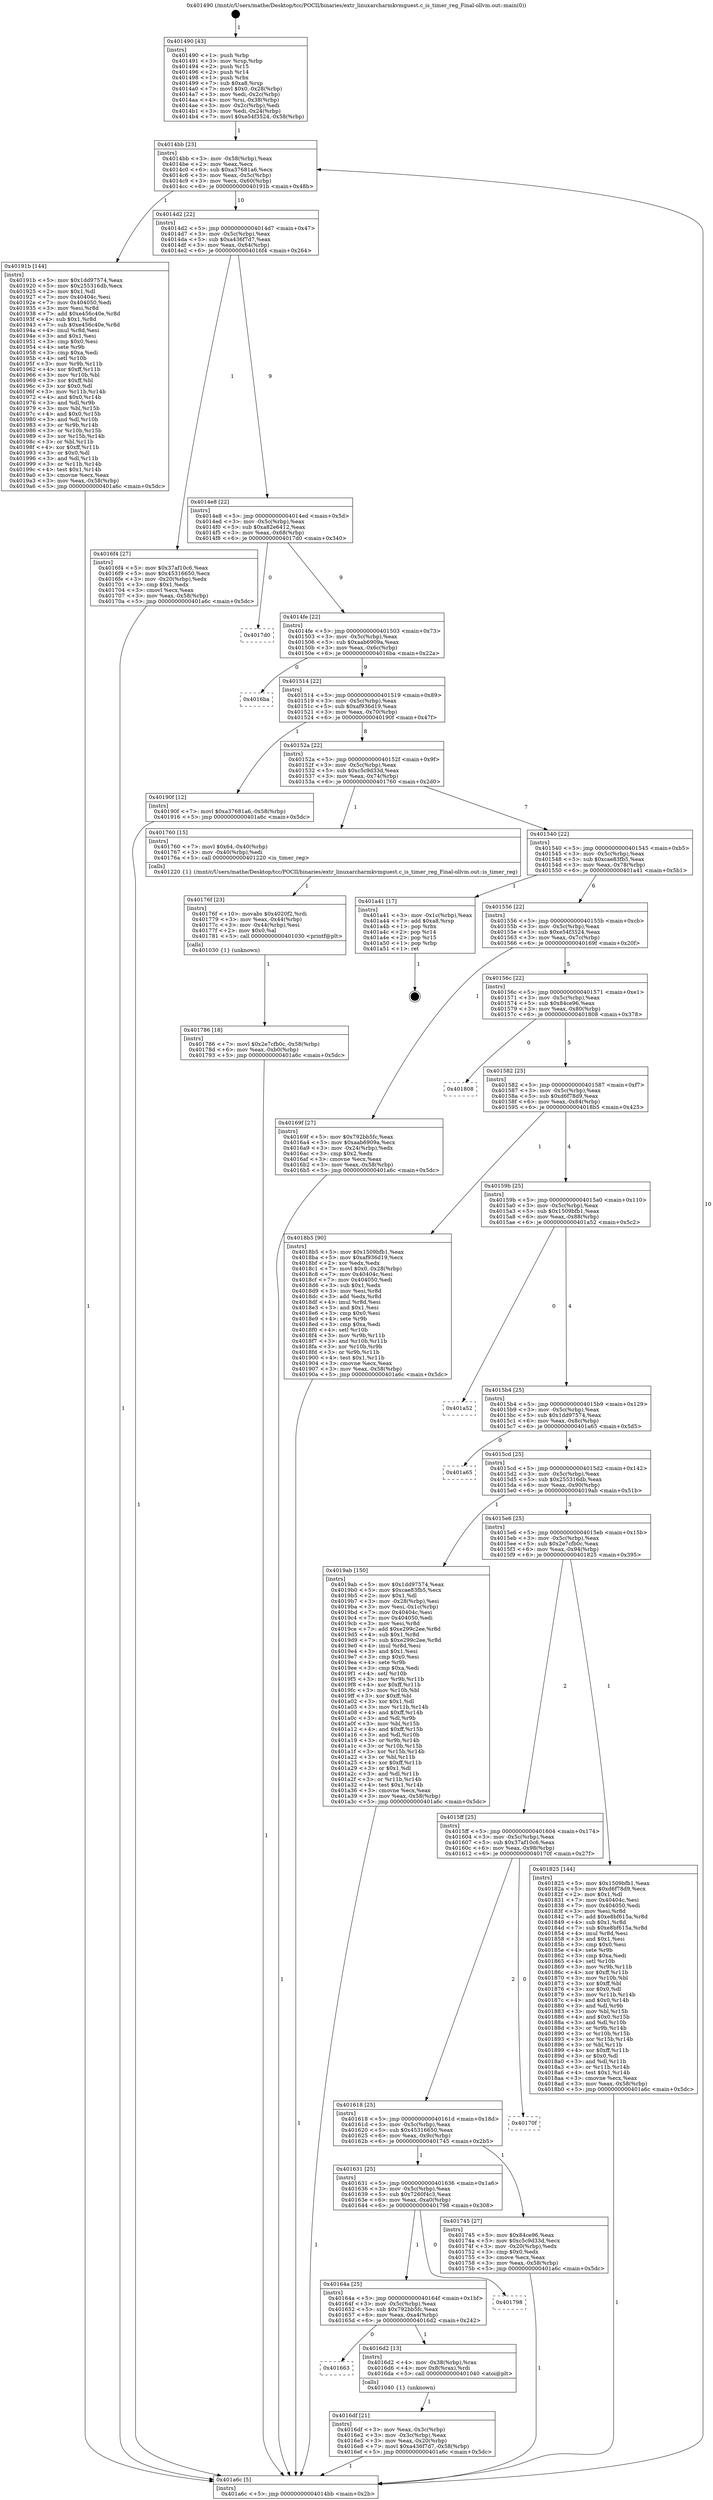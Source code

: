 digraph "0x401490" {
  label = "0x401490 (/mnt/c/Users/mathe/Desktop/tcc/POCII/binaries/extr_linuxarcharmkvmguest.c_is_timer_reg_Final-ollvm.out::main(0))"
  labelloc = "t"
  node[shape=record]

  Entry [label="",width=0.3,height=0.3,shape=circle,fillcolor=black,style=filled]
  "0x4014bb" [label="{
     0x4014bb [23]\l
     | [instrs]\l
     &nbsp;&nbsp;0x4014bb \<+3\>: mov -0x58(%rbp),%eax\l
     &nbsp;&nbsp;0x4014be \<+2\>: mov %eax,%ecx\l
     &nbsp;&nbsp;0x4014c0 \<+6\>: sub $0xa37681a6,%ecx\l
     &nbsp;&nbsp;0x4014c6 \<+3\>: mov %eax,-0x5c(%rbp)\l
     &nbsp;&nbsp;0x4014c9 \<+3\>: mov %ecx,-0x60(%rbp)\l
     &nbsp;&nbsp;0x4014cc \<+6\>: je 000000000040191b \<main+0x48b\>\l
  }"]
  "0x40191b" [label="{
     0x40191b [144]\l
     | [instrs]\l
     &nbsp;&nbsp;0x40191b \<+5\>: mov $0x1dd97574,%eax\l
     &nbsp;&nbsp;0x401920 \<+5\>: mov $0x255316db,%ecx\l
     &nbsp;&nbsp;0x401925 \<+2\>: mov $0x1,%dl\l
     &nbsp;&nbsp;0x401927 \<+7\>: mov 0x40404c,%esi\l
     &nbsp;&nbsp;0x40192e \<+7\>: mov 0x404050,%edi\l
     &nbsp;&nbsp;0x401935 \<+3\>: mov %esi,%r8d\l
     &nbsp;&nbsp;0x401938 \<+7\>: add $0xe456c40e,%r8d\l
     &nbsp;&nbsp;0x40193f \<+4\>: sub $0x1,%r8d\l
     &nbsp;&nbsp;0x401943 \<+7\>: sub $0xe456c40e,%r8d\l
     &nbsp;&nbsp;0x40194a \<+4\>: imul %r8d,%esi\l
     &nbsp;&nbsp;0x40194e \<+3\>: and $0x1,%esi\l
     &nbsp;&nbsp;0x401951 \<+3\>: cmp $0x0,%esi\l
     &nbsp;&nbsp;0x401954 \<+4\>: sete %r9b\l
     &nbsp;&nbsp;0x401958 \<+3\>: cmp $0xa,%edi\l
     &nbsp;&nbsp;0x40195b \<+4\>: setl %r10b\l
     &nbsp;&nbsp;0x40195f \<+3\>: mov %r9b,%r11b\l
     &nbsp;&nbsp;0x401962 \<+4\>: xor $0xff,%r11b\l
     &nbsp;&nbsp;0x401966 \<+3\>: mov %r10b,%bl\l
     &nbsp;&nbsp;0x401969 \<+3\>: xor $0xff,%bl\l
     &nbsp;&nbsp;0x40196c \<+3\>: xor $0x0,%dl\l
     &nbsp;&nbsp;0x40196f \<+3\>: mov %r11b,%r14b\l
     &nbsp;&nbsp;0x401972 \<+4\>: and $0x0,%r14b\l
     &nbsp;&nbsp;0x401976 \<+3\>: and %dl,%r9b\l
     &nbsp;&nbsp;0x401979 \<+3\>: mov %bl,%r15b\l
     &nbsp;&nbsp;0x40197c \<+4\>: and $0x0,%r15b\l
     &nbsp;&nbsp;0x401980 \<+3\>: and %dl,%r10b\l
     &nbsp;&nbsp;0x401983 \<+3\>: or %r9b,%r14b\l
     &nbsp;&nbsp;0x401986 \<+3\>: or %r10b,%r15b\l
     &nbsp;&nbsp;0x401989 \<+3\>: xor %r15b,%r14b\l
     &nbsp;&nbsp;0x40198c \<+3\>: or %bl,%r11b\l
     &nbsp;&nbsp;0x40198f \<+4\>: xor $0xff,%r11b\l
     &nbsp;&nbsp;0x401993 \<+3\>: or $0x0,%dl\l
     &nbsp;&nbsp;0x401996 \<+3\>: and %dl,%r11b\l
     &nbsp;&nbsp;0x401999 \<+3\>: or %r11b,%r14b\l
     &nbsp;&nbsp;0x40199c \<+4\>: test $0x1,%r14b\l
     &nbsp;&nbsp;0x4019a0 \<+3\>: cmovne %ecx,%eax\l
     &nbsp;&nbsp;0x4019a3 \<+3\>: mov %eax,-0x58(%rbp)\l
     &nbsp;&nbsp;0x4019a6 \<+5\>: jmp 0000000000401a6c \<main+0x5dc\>\l
  }"]
  "0x4014d2" [label="{
     0x4014d2 [22]\l
     | [instrs]\l
     &nbsp;&nbsp;0x4014d2 \<+5\>: jmp 00000000004014d7 \<main+0x47\>\l
     &nbsp;&nbsp;0x4014d7 \<+3\>: mov -0x5c(%rbp),%eax\l
     &nbsp;&nbsp;0x4014da \<+5\>: sub $0xa436f7d7,%eax\l
     &nbsp;&nbsp;0x4014df \<+3\>: mov %eax,-0x64(%rbp)\l
     &nbsp;&nbsp;0x4014e2 \<+6\>: je 00000000004016f4 \<main+0x264\>\l
  }"]
  Exit [label="",width=0.3,height=0.3,shape=circle,fillcolor=black,style=filled,peripheries=2]
  "0x4016f4" [label="{
     0x4016f4 [27]\l
     | [instrs]\l
     &nbsp;&nbsp;0x4016f4 \<+5\>: mov $0x37af10c6,%eax\l
     &nbsp;&nbsp;0x4016f9 \<+5\>: mov $0x45316650,%ecx\l
     &nbsp;&nbsp;0x4016fe \<+3\>: mov -0x20(%rbp),%edx\l
     &nbsp;&nbsp;0x401701 \<+3\>: cmp $0x1,%edx\l
     &nbsp;&nbsp;0x401704 \<+3\>: cmovl %ecx,%eax\l
     &nbsp;&nbsp;0x401707 \<+3\>: mov %eax,-0x58(%rbp)\l
     &nbsp;&nbsp;0x40170a \<+5\>: jmp 0000000000401a6c \<main+0x5dc\>\l
  }"]
  "0x4014e8" [label="{
     0x4014e8 [22]\l
     | [instrs]\l
     &nbsp;&nbsp;0x4014e8 \<+5\>: jmp 00000000004014ed \<main+0x5d\>\l
     &nbsp;&nbsp;0x4014ed \<+3\>: mov -0x5c(%rbp),%eax\l
     &nbsp;&nbsp;0x4014f0 \<+5\>: sub $0xa82e6412,%eax\l
     &nbsp;&nbsp;0x4014f5 \<+3\>: mov %eax,-0x68(%rbp)\l
     &nbsp;&nbsp;0x4014f8 \<+6\>: je 00000000004017d0 \<main+0x340\>\l
  }"]
  "0x401786" [label="{
     0x401786 [18]\l
     | [instrs]\l
     &nbsp;&nbsp;0x401786 \<+7\>: movl $0x2e7cfb0c,-0x58(%rbp)\l
     &nbsp;&nbsp;0x40178d \<+6\>: mov %eax,-0xb0(%rbp)\l
     &nbsp;&nbsp;0x401793 \<+5\>: jmp 0000000000401a6c \<main+0x5dc\>\l
  }"]
  "0x4017d0" [label="{
     0x4017d0\l
  }", style=dashed]
  "0x4014fe" [label="{
     0x4014fe [22]\l
     | [instrs]\l
     &nbsp;&nbsp;0x4014fe \<+5\>: jmp 0000000000401503 \<main+0x73\>\l
     &nbsp;&nbsp;0x401503 \<+3\>: mov -0x5c(%rbp),%eax\l
     &nbsp;&nbsp;0x401506 \<+5\>: sub $0xaab6909a,%eax\l
     &nbsp;&nbsp;0x40150b \<+3\>: mov %eax,-0x6c(%rbp)\l
     &nbsp;&nbsp;0x40150e \<+6\>: je 00000000004016ba \<main+0x22a\>\l
  }"]
  "0x40176f" [label="{
     0x40176f [23]\l
     | [instrs]\l
     &nbsp;&nbsp;0x40176f \<+10\>: movabs $0x4020f2,%rdi\l
     &nbsp;&nbsp;0x401779 \<+3\>: mov %eax,-0x44(%rbp)\l
     &nbsp;&nbsp;0x40177c \<+3\>: mov -0x44(%rbp),%esi\l
     &nbsp;&nbsp;0x40177f \<+2\>: mov $0x0,%al\l
     &nbsp;&nbsp;0x401781 \<+5\>: call 0000000000401030 \<printf@plt\>\l
     | [calls]\l
     &nbsp;&nbsp;0x401030 \{1\} (unknown)\l
  }"]
  "0x4016ba" [label="{
     0x4016ba\l
  }", style=dashed]
  "0x401514" [label="{
     0x401514 [22]\l
     | [instrs]\l
     &nbsp;&nbsp;0x401514 \<+5\>: jmp 0000000000401519 \<main+0x89\>\l
     &nbsp;&nbsp;0x401519 \<+3\>: mov -0x5c(%rbp),%eax\l
     &nbsp;&nbsp;0x40151c \<+5\>: sub $0xaf936d19,%eax\l
     &nbsp;&nbsp;0x401521 \<+3\>: mov %eax,-0x70(%rbp)\l
     &nbsp;&nbsp;0x401524 \<+6\>: je 000000000040190f \<main+0x47f\>\l
  }"]
  "0x4016df" [label="{
     0x4016df [21]\l
     | [instrs]\l
     &nbsp;&nbsp;0x4016df \<+3\>: mov %eax,-0x3c(%rbp)\l
     &nbsp;&nbsp;0x4016e2 \<+3\>: mov -0x3c(%rbp),%eax\l
     &nbsp;&nbsp;0x4016e5 \<+3\>: mov %eax,-0x20(%rbp)\l
     &nbsp;&nbsp;0x4016e8 \<+7\>: movl $0xa436f7d7,-0x58(%rbp)\l
     &nbsp;&nbsp;0x4016ef \<+5\>: jmp 0000000000401a6c \<main+0x5dc\>\l
  }"]
  "0x40190f" [label="{
     0x40190f [12]\l
     | [instrs]\l
     &nbsp;&nbsp;0x40190f \<+7\>: movl $0xa37681a6,-0x58(%rbp)\l
     &nbsp;&nbsp;0x401916 \<+5\>: jmp 0000000000401a6c \<main+0x5dc\>\l
  }"]
  "0x40152a" [label="{
     0x40152a [22]\l
     | [instrs]\l
     &nbsp;&nbsp;0x40152a \<+5\>: jmp 000000000040152f \<main+0x9f\>\l
     &nbsp;&nbsp;0x40152f \<+3\>: mov -0x5c(%rbp),%eax\l
     &nbsp;&nbsp;0x401532 \<+5\>: sub $0xc5c9d33d,%eax\l
     &nbsp;&nbsp;0x401537 \<+3\>: mov %eax,-0x74(%rbp)\l
     &nbsp;&nbsp;0x40153a \<+6\>: je 0000000000401760 \<main+0x2d0\>\l
  }"]
  "0x401663" [label="{
     0x401663\l
  }", style=dashed]
  "0x401760" [label="{
     0x401760 [15]\l
     | [instrs]\l
     &nbsp;&nbsp;0x401760 \<+7\>: movl $0x64,-0x40(%rbp)\l
     &nbsp;&nbsp;0x401767 \<+3\>: mov -0x40(%rbp),%edi\l
     &nbsp;&nbsp;0x40176a \<+5\>: call 0000000000401220 \<is_timer_reg\>\l
     | [calls]\l
     &nbsp;&nbsp;0x401220 \{1\} (/mnt/c/Users/mathe/Desktop/tcc/POCII/binaries/extr_linuxarcharmkvmguest.c_is_timer_reg_Final-ollvm.out::is_timer_reg)\l
  }"]
  "0x401540" [label="{
     0x401540 [22]\l
     | [instrs]\l
     &nbsp;&nbsp;0x401540 \<+5\>: jmp 0000000000401545 \<main+0xb5\>\l
     &nbsp;&nbsp;0x401545 \<+3\>: mov -0x5c(%rbp),%eax\l
     &nbsp;&nbsp;0x401548 \<+5\>: sub $0xcae83fb5,%eax\l
     &nbsp;&nbsp;0x40154d \<+3\>: mov %eax,-0x78(%rbp)\l
     &nbsp;&nbsp;0x401550 \<+6\>: je 0000000000401a41 \<main+0x5b1\>\l
  }"]
  "0x4016d2" [label="{
     0x4016d2 [13]\l
     | [instrs]\l
     &nbsp;&nbsp;0x4016d2 \<+4\>: mov -0x38(%rbp),%rax\l
     &nbsp;&nbsp;0x4016d6 \<+4\>: mov 0x8(%rax),%rdi\l
     &nbsp;&nbsp;0x4016da \<+5\>: call 0000000000401040 \<atoi@plt\>\l
     | [calls]\l
     &nbsp;&nbsp;0x401040 \{1\} (unknown)\l
  }"]
  "0x401a41" [label="{
     0x401a41 [17]\l
     | [instrs]\l
     &nbsp;&nbsp;0x401a41 \<+3\>: mov -0x1c(%rbp),%eax\l
     &nbsp;&nbsp;0x401a44 \<+7\>: add $0xa8,%rsp\l
     &nbsp;&nbsp;0x401a4b \<+1\>: pop %rbx\l
     &nbsp;&nbsp;0x401a4c \<+2\>: pop %r14\l
     &nbsp;&nbsp;0x401a4e \<+2\>: pop %r15\l
     &nbsp;&nbsp;0x401a50 \<+1\>: pop %rbp\l
     &nbsp;&nbsp;0x401a51 \<+1\>: ret\l
  }"]
  "0x401556" [label="{
     0x401556 [22]\l
     | [instrs]\l
     &nbsp;&nbsp;0x401556 \<+5\>: jmp 000000000040155b \<main+0xcb\>\l
     &nbsp;&nbsp;0x40155b \<+3\>: mov -0x5c(%rbp),%eax\l
     &nbsp;&nbsp;0x40155e \<+5\>: sub $0xe54f3524,%eax\l
     &nbsp;&nbsp;0x401563 \<+3\>: mov %eax,-0x7c(%rbp)\l
     &nbsp;&nbsp;0x401566 \<+6\>: je 000000000040169f \<main+0x20f\>\l
  }"]
  "0x40164a" [label="{
     0x40164a [25]\l
     | [instrs]\l
     &nbsp;&nbsp;0x40164a \<+5\>: jmp 000000000040164f \<main+0x1bf\>\l
     &nbsp;&nbsp;0x40164f \<+3\>: mov -0x5c(%rbp),%eax\l
     &nbsp;&nbsp;0x401652 \<+5\>: sub $0x792bb5fc,%eax\l
     &nbsp;&nbsp;0x401657 \<+6\>: mov %eax,-0xa4(%rbp)\l
     &nbsp;&nbsp;0x40165d \<+6\>: je 00000000004016d2 \<main+0x242\>\l
  }"]
  "0x40169f" [label="{
     0x40169f [27]\l
     | [instrs]\l
     &nbsp;&nbsp;0x40169f \<+5\>: mov $0x792bb5fc,%eax\l
     &nbsp;&nbsp;0x4016a4 \<+5\>: mov $0xaab6909a,%ecx\l
     &nbsp;&nbsp;0x4016a9 \<+3\>: mov -0x24(%rbp),%edx\l
     &nbsp;&nbsp;0x4016ac \<+3\>: cmp $0x2,%edx\l
     &nbsp;&nbsp;0x4016af \<+3\>: cmovne %ecx,%eax\l
     &nbsp;&nbsp;0x4016b2 \<+3\>: mov %eax,-0x58(%rbp)\l
     &nbsp;&nbsp;0x4016b5 \<+5\>: jmp 0000000000401a6c \<main+0x5dc\>\l
  }"]
  "0x40156c" [label="{
     0x40156c [22]\l
     | [instrs]\l
     &nbsp;&nbsp;0x40156c \<+5\>: jmp 0000000000401571 \<main+0xe1\>\l
     &nbsp;&nbsp;0x401571 \<+3\>: mov -0x5c(%rbp),%eax\l
     &nbsp;&nbsp;0x401574 \<+5\>: sub $0x84ce96,%eax\l
     &nbsp;&nbsp;0x401579 \<+3\>: mov %eax,-0x80(%rbp)\l
     &nbsp;&nbsp;0x40157c \<+6\>: je 0000000000401808 \<main+0x378\>\l
  }"]
  "0x401a6c" [label="{
     0x401a6c [5]\l
     | [instrs]\l
     &nbsp;&nbsp;0x401a6c \<+5\>: jmp 00000000004014bb \<main+0x2b\>\l
  }"]
  "0x401490" [label="{
     0x401490 [43]\l
     | [instrs]\l
     &nbsp;&nbsp;0x401490 \<+1\>: push %rbp\l
     &nbsp;&nbsp;0x401491 \<+3\>: mov %rsp,%rbp\l
     &nbsp;&nbsp;0x401494 \<+2\>: push %r15\l
     &nbsp;&nbsp;0x401496 \<+2\>: push %r14\l
     &nbsp;&nbsp;0x401498 \<+1\>: push %rbx\l
     &nbsp;&nbsp;0x401499 \<+7\>: sub $0xa8,%rsp\l
     &nbsp;&nbsp;0x4014a0 \<+7\>: movl $0x0,-0x28(%rbp)\l
     &nbsp;&nbsp;0x4014a7 \<+3\>: mov %edi,-0x2c(%rbp)\l
     &nbsp;&nbsp;0x4014aa \<+4\>: mov %rsi,-0x38(%rbp)\l
     &nbsp;&nbsp;0x4014ae \<+3\>: mov -0x2c(%rbp),%edi\l
     &nbsp;&nbsp;0x4014b1 \<+3\>: mov %edi,-0x24(%rbp)\l
     &nbsp;&nbsp;0x4014b4 \<+7\>: movl $0xe54f3524,-0x58(%rbp)\l
  }"]
  "0x401798" [label="{
     0x401798\l
  }", style=dashed]
  "0x401808" [label="{
     0x401808\l
  }", style=dashed]
  "0x401582" [label="{
     0x401582 [25]\l
     | [instrs]\l
     &nbsp;&nbsp;0x401582 \<+5\>: jmp 0000000000401587 \<main+0xf7\>\l
     &nbsp;&nbsp;0x401587 \<+3\>: mov -0x5c(%rbp),%eax\l
     &nbsp;&nbsp;0x40158a \<+5\>: sub $0xd6f78d9,%eax\l
     &nbsp;&nbsp;0x40158f \<+6\>: mov %eax,-0x84(%rbp)\l
     &nbsp;&nbsp;0x401595 \<+6\>: je 00000000004018b5 \<main+0x425\>\l
  }"]
  "0x401631" [label="{
     0x401631 [25]\l
     | [instrs]\l
     &nbsp;&nbsp;0x401631 \<+5\>: jmp 0000000000401636 \<main+0x1a6\>\l
     &nbsp;&nbsp;0x401636 \<+3\>: mov -0x5c(%rbp),%eax\l
     &nbsp;&nbsp;0x401639 \<+5\>: sub $0x7260f4c3,%eax\l
     &nbsp;&nbsp;0x40163e \<+6\>: mov %eax,-0xa0(%rbp)\l
     &nbsp;&nbsp;0x401644 \<+6\>: je 0000000000401798 \<main+0x308\>\l
  }"]
  "0x4018b5" [label="{
     0x4018b5 [90]\l
     | [instrs]\l
     &nbsp;&nbsp;0x4018b5 \<+5\>: mov $0x1509bfb1,%eax\l
     &nbsp;&nbsp;0x4018ba \<+5\>: mov $0xaf936d19,%ecx\l
     &nbsp;&nbsp;0x4018bf \<+2\>: xor %edx,%edx\l
     &nbsp;&nbsp;0x4018c1 \<+7\>: movl $0x0,-0x28(%rbp)\l
     &nbsp;&nbsp;0x4018c8 \<+7\>: mov 0x40404c,%esi\l
     &nbsp;&nbsp;0x4018cf \<+7\>: mov 0x404050,%edi\l
     &nbsp;&nbsp;0x4018d6 \<+3\>: sub $0x1,%edx\l
     &nbsp;&nbsp;0x4018d9 \<+3\>: mov %esi,%r8d\l
     &nbsp;&nbsp;0x4018dc \<+3\>: add %edx,%r8d\l
     &nbsp;&nbsp;0x4018df \<+4\>: imul %r8d,%esi\l
     &nbsp;&nbsp;0x4018e3 \<+3\>: and $0x1,%esi\l
     &nbsp;&nbsp;0x4018e6 \<+3\>: cmp $0x0,%esi\l
     &nbsp;&nbsp;0x4018e9 \<+4\>: sete %r9b\l
     &nbsp;&nbsp;0x4018ed \<+3\>: cmp $0xa,%edi\l
     &nbsp;&nbsp;0x4018f0 \<+4\>: setl %r10b\l
     &nbsp;&nbsp;0x4018f4 \<+3\>: mov %r9b,%r11b\l
     &nbsp;&nbsp;0x4018f7 \<+3\>: and %r10b,%r11b\l
     &nbsp;&nbsp;0x4018fa \<+3\>: xor %r10b,%r9b\l
     &nbsp;&nbsp;0x4018fd \<+3\>: or %r9b,%r11b\l
     &nbsp;&nbsp;0x401900 \<+4\>: test $0x1,%r11b\l
     &nbsp;&nbsp;0x401904 \<+3\>: cmovne %ecx,%eax\l
     &nbsp;&nbsp;0x401907 \<+3\>: mov %eax,-0x58(%rbp)\l
     &nbsp;&nbsp;0x40190a \<+5\>: jmp 0000000000401a6c \<main+0x5dc\>\l
  }"]
  "0x40159b" [label="{
     0x40159b [25]\l
     | [instrs]\l
     &nbsp;&nbsp;0x40159b \<+5\>: jmp 00000000004015a0 \<main+0x110\>\l
     &nbsp;&nbsp;0x4015a0 \<+3\>: mov -0x5c(%rbp),%eax\l
     &nbsp;&nbsp;0x4015a3 \<+5\>: sub $0x1509bfb1,%eax\l
     &nbsp;&nbsp;0x4015a8 \<+6\>: mov %eax,-0x88(%rbp)\l
     &nbsp;&nbsp;0x4015ae \<+6\>: je 0000000000401a52 \<main+0x5c2\>\l
  }"]
  "0x401745" [label="{
     0x401745 [27]\l
     | [instrs]\l
     &nbsp;&nbsp;0x401745 \<+5\>: mov $0x84ce96,%eax\l
     &nbsp;&nbsp;0x40174a \<+5\>: mov $0xc5c9d33d,%ecx\l
     &nbsp;&nbsp;0x40174f \<+3\>: mov -0x20(%rbp),%edx\l
     &nbsp;&nbsp;0x401752 \<+3\>: cmp $0x0,%edx\l
     &nbsp;&nbsp;0x401755 \<+3\>: cmove %ecx,%eax\l
     &nbsp;&nbsp;0x401758 \<+3\>: mov %eax,-0x58(%rbp)\l
     &nbsp;&nbsp;0x40175b \<+5\>: jmp 0000000000401a6c \<main+0x5dc\>\l
  }"]
  "0x401a52" [label="{
     0x401a52\l
  }", style=dashed]
  "0x4015b4" [label="{
     0x4015b4 [25]\l
     | [instrs]\l
     &nbsp;&nbsp;0x4015b4 \<+5\>: jmp 00000000004015b9 \<main+0x129\>\l
     &nbsp;&nbsp;0x4015b9 \<+3\>: mov -0x5c(%rbp),%eax\l
     &nbsp;&nbsp;0x4015bc \<+5\>: sub $0x1dd97574,%eax\l
     &nbsp;&nbsp;0x4015c1 \<+6\>: mov %eax,-0x8c(%rbp)\l
     &nbsp;&nbsp;0x4015c7 \<+6\>: je 0000000000401a65 \<main+0x5d5\>\l
  }"]
  "0x401618" [label="{
     0x401618 [25]\l
     | [instrs]\l
     &nbsp;&nbsp;0x401618 \<+5\>: jmp 000000000040161d \<main+0x18d\>\l
     &nbsp;&nbsp;0x40161d \<+3\>: mov -0x5c(%rbp),%eax\l
     &nbsp;&nbsp;0x401620 \<+5\>: sub $0x45316650,%eax\l
     &nbsp;&nbsp;0x401625 \<+6\>: mov %eax,-0x9c(%rbp)\l
     &nbsp;&nbsp;0x40162b \<+6\>: je 0000000000401745 \<main+0x2b5\>\l
  }"]
  "0x401a65" [label="{
     0x401a65\l
  }", style=dashed]
  "0x4015cd" [label="{
     0x4015cd [25]\l
     | [instrs]\l
     &nbsp;&nbsp;0x4015cd \<+5\>: jmp 00000000004015d2 \<main+0x142\>\l
     &nbsp;&nbsp;0x4015d2 \<+3\>: mov -0x5c(%rbp),%eax\l
     &nbsp;&nbsp;0x4015d5 \<+5\>: sub $0x255316db,%eax\l
     &nbsp;&nbsp;0x4015da \<+6\>: mov %eax,-0x90(%rbp)\l
     &nbsp;&nbsp;0x4015e0 \<+6\>: je 00000000004019ab \<main+0x51b\>\l
  }"]
  "0x40170f" [label="{
     0x40170f\l
  }", style=dashed]
  "0x4019ab" [label="{
     0x4019ab [150]\l
     | [instrs]\l
     &nbsp;&nbsp;0x4019ab \<+5\>: mov $0x1dd97574,%eax\l
     &nbsp;&nbsp;0x4019b0 \<+5\>: mov $0xcae83fb5,%ecx\l
     &nbsp;&nbsp;0x4019b5 \<+2\>: mov $0x1,%dl\l
     &nbsp;&nbsp;0x4019b7 \<+3\>: mov -0x28(%rbp),%esi\l
     &nbsp;&nbsp;0x4019ba \<+3\>: mov %esi,-0x1c(%rbp)\l
     &nbsp;&nbsp;0x4019bd \<+7\>: mov 0x40404c,%esi\l
     &nbsp;&nbsp;0x4019c4 \<+7\>: mov 0x404050,%edi\l
     &nbsp;&nbsp;0x4019cb \<+3\>: mov %esi,%r8d\l
     &nbsp;&nbsp;0x4019ce \<+7\>: add $0xe299c2ee,%r8d\l
     &nbsp;&nbsp;0x4019d5 \<+4\>: sub $0x1,%r8d\l
     &nbsp;&nbsp;0x4019d9 \<+7\>: sub $0xe299c2ee,%r8d\l
     &nbsp;&nbsp;0x4019e0 \<+4\>: imul %r8d,%esi\l
     &nbsp;&nbsp;0x4019e4 \<+3\>: and $0x1,%esi\l
     &nbsp;&nbsp;0x4019e7 \<+3\>: cmp $0x0,%esi\l
     &nbsp;&nbsp;0x4019ea \<+4\>: sete %r9b\l
     &nbsp;&nbsp;0x4019ee \<+3\>: cmp $0xa,%edi\l
     &nbsp;&nbsp;0x4019f1 \<+4\>: setl %r10b\l
     &nbsp;&nbsp;0x4019f5 \<+3\>: mov %r9b,%r11b\l
     &nbsp;&nbsp;0x4019f8 \<+4\>: xor $0xff,%r11b\l
     &nbsp;&nbsp;0x4019fc \<+3\>: mov %r10b,%bl\l
     &nbsp;&nbsp;0x4019ff \<+3\>: xor $0xff,%bl\l
     &nbsp;&nbsp;0x401a02 \<+3\>: xor $0x1,%dl\l
     &nbsp;&nbsp;0x401a05 \<+3\>: mov %r11b,%r14b\l
     &nbsp;&nbsp;0x401a08 \<+4\>: and $0xff,%r14b\l
     &nbsp;&nbsp;0x401a0c \<+3\>: and %dl,%r9b\l
     &nbsp;&nbsp;0x401a0f \<+3\>: mov %bl,%r15b\l
     &nbsp;&nbsp;0x401a12 \<+4\>: and $0xff,%r15b\l
     &nbsp;&nbsp;0x401a16 \<+3\>: and %dl,%r10b\l
     &nbsp;&nbsp;0x401a19 \<+3\>: or %r9b,%r14b\l
     &nbsp;&nbsp;0x401a1c \<+3\>: or %r10b,%r15b\l
     &nbsp;&nbsp;0x401a1f \<+3\>: xor %r15b,%r14b\l
     &nbsp;&nbsp;0x401a22 \<+3\>: or %bl,%r11b\l
     &nbsp;&nbsp;0x401a25 \<+4\>: xor $0xff,%r11b\l
     &nbsp;&nbsp;0x401a29 \<+3\>: or $0x1,%dl\l
     &nbsp;&nbsp;0x401a2c \<+3\>: and %dl,%r11b\l
     &nbsp;&nbsp;0x401a2f \<+3\>: or %r11b,%r14b\l
     &nbsp;&nbsp;0x401a32 \<+4\>: test $0x1,%r14b\l
     &nbsp;&nbsp;0x401a36 \<+3\>: cmovne %ecx,%eax\l
     &nbsp;&nbsp;0x401a39 \<+3\>: mov %eax,-0x58(%rbp)\l
     &nbsp;&nbsp;0x401a3c \<+5\>: jmp 0000000000401a6c \<main+0x5dc\>\l
  }"]
  "0x4015e6" [label="{
     0x4015e6 [25]\l
     | [instrs]\l
     &nbsp;&nbsp;0x4015e6 \<+5\>: jmp 00000000004015eb \<main+0x15b\>\l
     &nbsp;&nbsp;0x4015eb \<+3\>: mov -0x5c(%rbp),%eax\l
     &nbsp;&nbsp;0x4015ee \<+5\>: sub $0x2e7cfb0c,%eax\l
     &nbsp;&nbsp;0x4015f3 \<+6\>: mov %eax,-0x94(%rbp)\l
     &nbsp;&nbsp;0x4015f9 \<+6\>: je 0000000000401825 \<main+0x395\>\l
  }"]
  "0x4015ff" [label="{
     0x4015ff [25]\l
     | [instrs]\l
     &nbsp;&nbsp;0x4015ff \<+5\>: jmp 0000000000401604 \<main+0x174\>\l
     &nbsp;&nbsp;0x401604 \<+3\>: mov -0x5c(%rbp),%eax\l
     &nbsp;&nbsp;0x401607 \<+5\>: sub $0x37af10c6,%eax\l
     &nbsp;&nbsp;0x40160c \<+6\>: mov %eax,-0x98(%rbp)\l
     &nbsp;&nbsp;0x401612 \<+6\>: je 000000000040170f \<main+0x27f\>\l
  }"]
  "0x401825" [label="{
     0x401825 [144]\l
     | [instrs]\l
     &nbsp;&nbsp;0x401825 \<+5\>: mov $0x1509bfb1,%eax\l
     &nbsp;&nbsp;0x40182a \<+5\>: mov $0xd6f78d9,%ecx\l
     &nbsp;&nbsp;0x40182f \<+2\>: mov $0x1,%dl\l
     &nbsp;&nbsp;0x401831 \<+7\>: mov 0x40404c,%esi\l
     &nbsp;&nbsp;0x401838 \<+7\>: mov 0x404050,%edi\l
     &nbsp;&nbsp;0x40183f \<+3\>: mov %esi,%r8d\l
     &nbsp;&nbsp;0x401842 \<+7\>: add $0xe8bf615a,%r8d\l
     &nbsp;&nbsp;0x401849 \<+4\>: sub $0x1,%r8d\l
     &nbsp;&nbsp;0x40184d \<+7\>: sub $0xe8bf615a,%r8d\l
     &nbsp;&nbsp;0x401854 \<+4\>: imul %r8d,%esi\l
     &nbsp;&nbsp;0x401858 \<+3\>: and $0x1,%esi\l
     &nbsp;&nbsp;0x40185b \<+3\>: cmp $0x0,%esi\l
     &nbsp;&nbsp;0x40185e \<+4\>: sete %r9b\l
     &nbsp;&nbsp;0x401862 \<+3\>: cmp $0xa,%edi\l
     &nbsp;&nbsp;0x401865 \<+4\>: setl %r10b\l
     &nbsp;&nbsp;0x401869 \<+3\>: mov %r9b,%r11b\l
     &nbsp;&nbsp;0x40186c \<+4\>: xor $0xff,%r11b\l
     &nbsp;&nbsp;0x401870 \<+3\>: mov %r10b,%bl\l
     &nbsp;&nbsp;0x401873 \<+3\>: xor $0xff,%bl\l
     &nbsp;&nbsp;0x401876 \<+3\>: xor $0x0,%dl\l
     &nbsp;&nbsp;0x401879 \<+3\>: mov %r11b,%r14b\l
     &nbsp;&nbsp;0x40187c \<+4\>: and $0x0,%r14b\l
     &nbsp;&nbsp;0x401880 \<+3\>: and %dl,%r9b\l
     &nbsp;&nbsp;0x401883 \<+3\>: mov %bl,%r15b\l
     &nbsp;&nbsp;0x401886 \<+4\>: and $0x0,%r15b\l
     &nbsp;&nbsp;0x40188a \<+3\>: and %dl,%r10b\l
     &nbsp;&nbsp;0x40188d \<+3\>: or %r9b,%r14b\l
     &nbsp;&nbsp;0x401890 \<+3\>: or %r10b,%r15b\l
     &nbsp;&nbsp;0x401893 \<+3\>: xor %r15b,%r14b\l
     &nbsp;&nbsp;0x401896 \<+3\>: or %bl,%r11b\l
     &nbsp;&nbsp;0x401899 \<+4\>: xor $0xff,%r11b\l
     &nbsp;&nbsp;0x40189d \<+3\>: or $0x0,%dl\l
     &nbsp;&nbsp;0x4018a0 \<+3\>: and %dl,%r11b\l
     &nbsp;&nbsp;0x4018a3 \<+3\>: or %r11b,%r14b\l
     &nbsp;&nbsp;0x4018a6 \<+4\>: test $0x1,%r14b\l
     &nbsp;&nbsp;0x4018aa \<+3\>: cmovne %ecx,%eax\l
     &nbsp;&nbsp;0x4018ad \<+3\>: mov %eax,-0x58(%rbp)\l
     &nbsp;&nbsp;0x4018b0 \<+5\>: jmp 0000000000401a6c \<main+0x5dc\>\l
  }"]
  Entry -> "0x401490" [label=" 1"]
  "0x4014bb" -> "0x40191b" [label=" 1"]
  "0x4014bb" -> "0x4014d2" [label=" 10"]
  "0x401a41" -> Exit [label=" 1"]
  "0x4014d2" -> "0x4016f4" [label=" 1"]
  "0x4014d2" -> "0x4014e8" [label=" 9"]
  "0x4019ab" -> "0x401a6c" [label=" 1"]
  "0x4014e8" -> "0x4017d0" [label=" 0"]
  "0x4014e8" -> "0x4014fe" [label=" 9"]
  "0x40191b" -> "0x401a6c" [label=" 1"]
  "0x4014fe" -> "0x4016ba" [label=" 0"]
  "0x4014fe" -> "0x401514" [label=" 9"]
  "0x40190f" -> "0x401a6c" [label=" 1"]
  "0x401514" -> "0x40190f" [label=" 1"]
  "0x401514" -> "0x40152a" [label=" 8"]
  "0x4018b5" -> "0x401a6c" [label=" 1"]
  "0x40152a" -> "0x401760" [label=" 1"]
  "0x40152a" -> "0x401540" [label=" 7"]
  "0x401825" -> "0x401a6c" [label=" 1"]
  "0x401540" -> "0x401a41" [label=" 1"]
  "0x401540" -> "0x401556" [label=" 6"]
  "0x401786" -> "0x401a6c" [label=" 1"]
  "0x401556" -> "0x40169f" [label=" 1"]
  "0x401556" -> "0x40156c" [label=" 5"]
  "0x40169f" -> "0x401a6c" [label=" 1"]
  "0x401490" -> "0x4014bb" [label=" 1"]
  "0x401a6c" -> "0x4014bb" [label=" 10"]
  "0x401760" -> "0x40176f" [label=" 1"]
  "0x40156c" -> "0x401808" [label=" 0"]
  "0x40156c" -> "0x401582" [label=" 5"]
  "0x401745" -> "0x401a6c" [label=" 1"]
  "0x401582" -> "0x4018b5" [label=" 1"]
  "0x401582" -> "0x40159b" [label=" 4"]
  "0x4016df" -> "0x401a6c" [label=" 1"]
  "0x40159b" -> "0x401a52" [label=" 0"]
  "0x40159b" -> "0x4015b4" [label=" 4"]
  "0x4016d2" -> "0x4016df" [label=" 1"]
  "0x4015b4" -> "0x401a65" [label=" 0"]
  "0x4015b4" -> "0x4015cd" [label=" 4"]
  "0x40164a" -> "0x4016d2" [label=" 1"]
  "0x4015cd" -> "0x4019ab" [label=" 1"]
  "0x4015cd" -> "0x4015e6" [label=" 3"]
  "0x40176f" -> "0x401786" [label=" 1"]
  "0x4015e6" -> "0x401825" [label=" 1"]
  "0x4015e6" -> "0x4015ff" [label=" 2"]
  "0x401631" -> "0x40164a" [label=" 1"]
  "0x4015ff" -> "0x40170f" [label=" 0"]
  "0x4015ff" -> "0x401618" [label=" 2"]
  "0x40164a" -> "0x401663" [label=" 0"]
  "0x401618" -> "0x401745" [label=" 1"]
  "0x401618" -> "0x401631" [label=" 1"]
  "0x4016f4" -> "0x401a6c" [label=" 1"]
  "0x401631" -> "0x401798" [label=" 0"]
}
